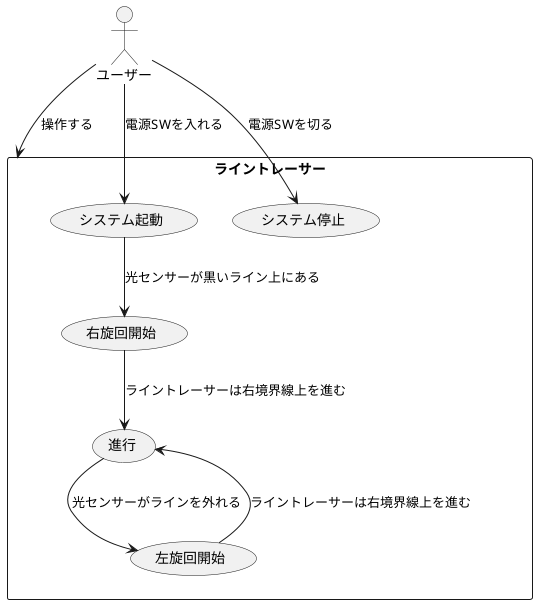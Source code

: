 @startuml 演習6-5-2_ユースケース図_ライントレーサー
actor ユーザー as User

rectangle ライントレーサー {
  usecase "システム起動" as Start
  usecase "右旋回開始" as TurnRight
  usecase "左旋回開始" as TurnLeft
  usecase "進行" as MoveForward
  usecase "システム停止" as Stop

  User --> Start: 電源SWを入れる
  Start --> TurnRight: 光センサーが黒いライン上にある
  TurnRight --> MoveForward: ライントレーサーは右境界線上を進む
  MoveForward --> TurnLeft: 光センサーがラインを外れる
  TurnLeft --> MoveForward: ライントレーサーは右境界線上を進む
  User --> Stop: 電源SWを切る
}

User --> ライントレーサー: 操作する
@enduml